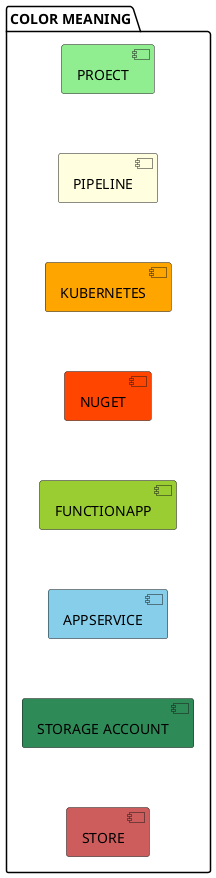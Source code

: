 @startuml ManaGate

package "COLOR MEANING" {
    [PROECT] #LightGreen
    [PIPELINE] #LightYellow
    [KUBERNETES] #Orange
    [NUGET] #OrangeRed
    [FUNCTIONAPP] #YellowGreen
    [APPSERVICE] #SkyBlue
    [STORAGE ACCOUNT] #SeaGreen
    [STORE] #IndianRed

    [PROECT] -[hidden]- [PIPELINE]
    [PIPELINE] -[hidden]- [KUBERNETES]
    [KUBERNETES] -[hidden]- [NUGET]
    [NUGET] -[hidden]- [FUNCTIONAPP]
    [FUNCTIONAPP] -[hidden]- [APPSERVICE]
    [APPSERVICE] -[hidden]- [STORAGE ACCOUNT]
    [STORAGE ACCOUNT] -[hidden]- [STORE]
}

@enduml